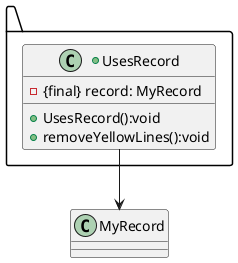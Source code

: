 @startuml
package .. {
	+class UsesRecord{
	-{final} record: MyRecord
	+UsesRecord():void
	+removeYellowLines():void
	}

}
UsesRecord-->MyRecord
@enduml
